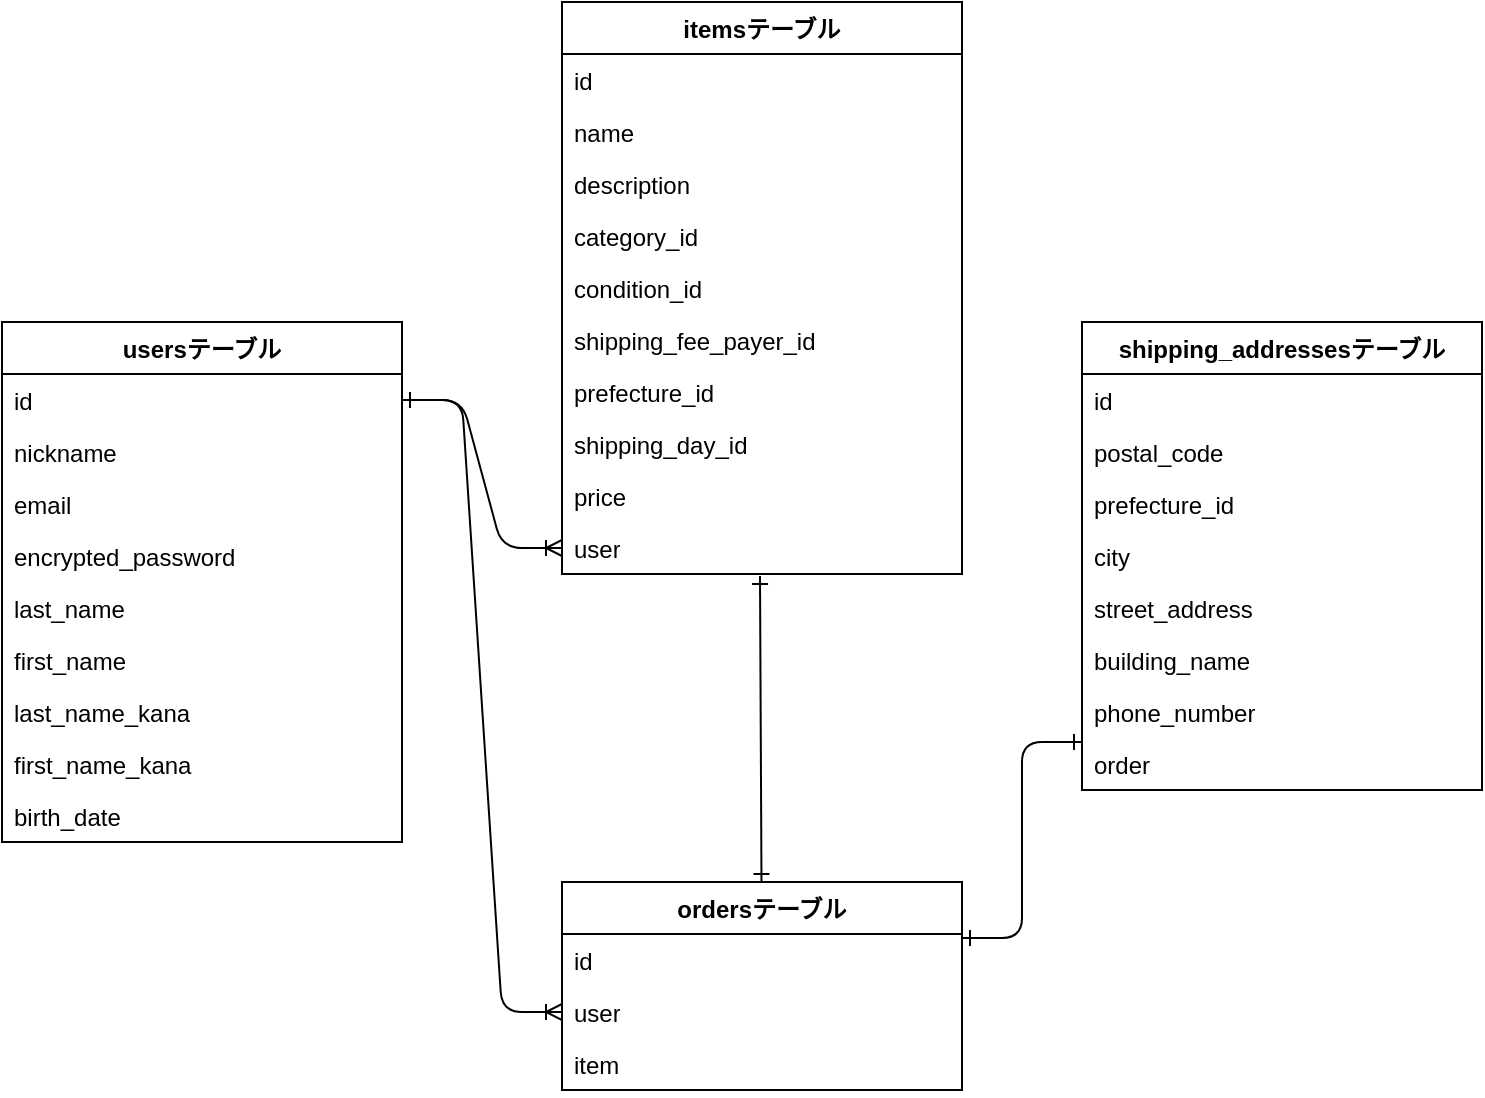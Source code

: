 <mxfile>
    <diagram name="Page-1" id="L-12345">
        <mxGraphModel dx="768" dy="666" grid="1" gridSize="10" guides="1" tooltips="1" connect="1" arrows="1" fold="1" page="1" pageScale="1" pageWidth="827" pageHeight="1169" math="0" shadow="0">
            <root>
                <mxCell id="0"/>
                <mxCell id="1" parent="0"/>
                <mxCell id="users_table" value="usersテーブル" style="swimlane;fontStyle=1;align=center;verticalAlign=top;childLayout=stackLayout;horizontal=1;startSize=26;horizontalStack=0;resizeParent=1;resizeParentMax=0;resizeLast=0;collapsible=1;marginBottom=0;whiteSpace=wrap;html=1;" parent="1" vertex="1">
                    <mxGeometry x="40" y="200" width="200" height="260" as="geometry"/>
                </mxCell>
                <mxCell id="user_id" value="id&amp;nbsp;" style="text;strokeColor=none;fillColor=none;align=left;verticalAlign=top;spacingLeft=4;spacingRight=4;overflow=hidden;rotatable=0;points=[[0,0.5],[1,0.5]];portConstraint=eastwest;whiteSpace=wrap;html=1;" parent="users_table" vertex="1">
                    <mxGeometry y="26" width="200" height="26" as="geometry"/>
                </mxCell>
                <mxCell id="user_nickname" value="nickname" style="text;strokeColor=none;fillColor=none;align=left;verticalAlign=top;spacingLeft=4;spacingRight=4;overflow=hidden;rotatable=0;points=[[0,0.5],[1,0.5]];portConstraint=eastwest;whiteSpace=wrap;html=1;" parent="users_table" vertex="1">
                    <mxGeometry y="52" width="200" height="26" as="geometry"/>
                </mxCell>
                <mxCell id="user_email" value="email" style="text;strokeColor=none;fillColor=none;align=left;verticalAlign=top;spacingLeft=4;spacingRight=4;overflow=hidden;rotatable=0;points=[[0,0.5],[1,0.5]];portConstraint=eastwest;whiteSpace=wrap;html=1;" parent="users_table" vertex="1">
                    <mxGeometry y="78" width="200" height="26" as="geometry"/>
                </mxCell>
                <mxCell id="user_password" value="encrypted_password" style="text;strokeColor=none;fillColor=none;align=left;verticalAlign=top;spacingLeft=4;spacingRight=4;overflow=hidden;rotatable=0;points=[[0,0.5],[1,0.5]];portConstraint=eastwest;whiteSpace=wrap;html=1;" parent="users_table" vertex="1">
                    <mxGeometry y="104" width="200" height="26" as="geometry"/>
                </mxCell>
                <mxCell id="user_last_name" value="last_name" style="text;strokeColor=none;fillColor=none;align=left;verticalAlign=top;spacingLeft=4;spacingRight=4;overflow=hidden;rotatable=0;points=[[0,0.5],[1,0.5]];portConstraint=eastwest;whiteSpace=wrap;html=1;" parent="users_table" vertex="1">
                    <mxGeometry y="130" width="200" height="26" as="geometry"/>
                </mxCell>
                <mxCell id="user_first_name" value="first_name" style="text;strokeColor=none;fillColor=none;align=left;verticalAlign=top;spacingLeft=4;spacingRight=4;overflow=hidden;rotatable=0;points=[[0,0.5],[1,0.5]];portConstraint=eastwest;whiteSpace=wrap;html=1;" parent="users_table" vertex="1">
                    <mxGeometry y="156" width="200" height="26" as="geometry"/>
                </mxCell>
                <mxCell id="user_last_name_kana" value="last_name_kana" style="text;strokeColor=none;fillColor=none;align=left;verticalAlign=top;spacingLeft=4;spacingRight=4;overflow=hidden;rotatable=0;points=[[0,0.5],[1,0.5]];portConstraint=eastwest;whiteSpace=wrap;html=1;" parent="users_table" vertex="1">
                    <mxGeometry y="182" width="200" height="26" as="geometry"/>
                </mxCell>
                <mxCell id="user_first_name_kana" value="first_name_kana" style="text;strokeColor=none;fillColor=none;align=left;verticalAlign=top;spacingLeft=4;spacingRight=4;overflow=hidden;rotatable=0;points=[[0,0.5],[1,0.5]];portConstraint=eastwest;whiteSpace=wrap;html=1;" parent="users_table" vertex="1">
                    <mxGeometry y="208" width="200" height="26" as="geometry"/>
                </mxCell>
                <mxCell id="user_birth_date" value="birth_date" style="text;strokeColor=none;fillColor=none;align=left;verticalAlign=top;spacingLeft=4;spacingRight=4;overflow=hidden;rotatable=0;points=[[0,0.5],[1,0.5]];portConstraint=eastwest;whiteSpace=wrap;html=1;" parent="users_table" vertex="1">
                    <mxGeometry y="234" width="200" height="26" as="geometry"/>
                </mxCell>
                <mxCell id="items_table" value="itemsテーブル" style="swimlane;fontStyle=1;align=center;verticalAlign=top;childLayout=stackLayout;horizontal=1;startSize=26;horizontalStack=0;resizeParent=1;resizeParentMax=0;resizeLast=0;collapsible=1;marginBottom=0;whiteSpace=wrap;html=1;" parent="1" vertex="1">
                    <mxGeometry x="320" y="40" width="200" height="286" as="geometry"/>
                </mxCell>
                <mxCell id="item_id" value="id&amp;nbsp;" style="text;strokeColor=none;fillColor=none;align=left;verticalAlign=top;spacingLeft=4;spacingRight=4;overflow=hidden;rotatable=0;points=[[0,0.5],[1,0.5]];portConstraint=eastwest;whiteSpace=wrap;html=1;" parent="items_table" vertex="1">
                    <mxGeometry y="26" width="200" height="26" as="geometry"/>
                </mxCell>
                <mxCell id="item_name" value="name" style="text;strokeColor=none;fillColor=none;align=left;verticalAlign=top;spacingLeft=4;spacingRight=4;overflow=hidden;rotatable=0;points=[[0,0.5],[1,0.5]];portConstraint=eastwest;whiteSpace=wrap;html=1;" parent="items_table" vertex="1">
                    <mxGeometry y="52" width="200" height="26" as="geometry"/>
                </mxCell>
                <mxCell id="item_description" value="description" style="text;strokeColor=none;fillColor=none;align=left;verticalAlign=top;spacingLeft=4;spacingRight=4;overflow=hidden;rotatable=0;points=[[0,0.5],[1,0.5]];portConstraint=eastwest;whiteSpace=wrap;html=1;" parent="items_table" vertex="1">
                    <mxGeometry y="78" width="200" height="26" as="geometry"/>
                </mxCell>
                <mxCell id="item_category_id" value="category_id" style="text;strokeColor=none;fillColor=none;align=left;verticalAlign=top;spacingLeft=4;spacingRight=4;overflow=hidden;rotatable=0;points=[[0,0.5],[1,0.5]];portConstraint=eastwest;whiteSpace=wrap;html=1;" parent="items_table" vertex="1">
                    <mxGeometry y="104" width="200" height="26" as="geometry"/>
                </mxCell>
                <mxCell id="item_condition_id" value="condition_id" style="text;strokeColor=none;fillColor=none;align=left;verticalAlign=top;spacingLeft=4;spacingRight=4;overflow=hidden;rotatable=0;points=[[0,0.5],[1,0.5]];portConstraint=eastwest;whiteSpace=wrap;html=1;" parent="items_table" vertex="1">
                    <mxGeometry y="130" width="200" height="26" as="geometry"/>
                </mxCell>
                <mxCell id="item_shipping_fee_payer_id" value="shipping_fee_payer_id" style="text;strokeColor=none;fillColor=none;align=left;verticalAlign=top;spacingLeft=4;spacingRight=4;overflow=hidden;rotatable=0;points=[[0,0.5],[1,0.5]];portConstraint=eastwest;whiteSpace=wrap;html=1;" parent="items_table" vertex="1">
                    <mxGeometry y="156" width="200" height="26" as="geometry"/>
                </mxCell>
                <mxCell id="item_prefecture_id" value="prefecture_id" style="text;strokeColor=none;fillColor=none;align=left;verticalAlign=top;spacingLeft=4;spacingRight=4;overflow=hidden;rotatable=0;points=[[0,0.5],[1,0.5]];portConstraint=eastwest;whiteSpace=wrap;html=1;" parent="items_table" vertex="1">
                    <mxGeometry y="182" width="200" height="26" as="geometry"/>
                </mxCell>
                <mxCell id="item_shipping_day_id" value="shipping_day_id" style="text;strokeColor=none;fillColor=none;align=left;verticalAlign=top;spacingLeft=4;spacingRight=4;overflow=hidden;rotatable=0;points=[[0,0.5],[1,0.5]];portConstraint=eastwest;whiteSpace=wrap;html=1;" parent="items_table" vertex="1">
                    <mxGeometry y="208" width="200" height="26" as="geometry"/>
                </mxCell>
                <mxCell id="item_price" value="price" style="text;strokeColor=none;fillColor=none;align=left;verticalAlign=top;spacingLeft=4;spacingRight=4;overflow=hidden;rotatable=0;points=[[0,0.5],[1,0.5]];portConstraint=eastwest;whiteSpace=wrap;html=1;" parent="items_table" vertex="1">
                    <mxGeometry y="234" width="200" height="26" as="geometry"/>
                </mxCell>
                <mxCell id="item_user_id" value="user" style="text;strokeColor=none;fillColor=none;align=left;verticalAlign=top;spacingLeft=4;spacingRight=4;overflow=hidden;rotatable=0;points=[[0,0.5],[1,0.5]];portConstraint=eastwest;whiteSpace=wrap;html=1;" parent="items_table" vertex="1">
                    <mxGeometry y="260" width="200" height="26" as="geometry"/>
                </mxCell>
                <mxCell id="orders_table" value="ordersテーブル" style="swimlane;fontStyle=1;align=center;verticalAlign=top;childLayout=stackLayout;horizontal=1;startSize=26;horizontalStack=0;resizeParent=1;resizeParentMax=0;resizeLast=0;collapsible=1;marginBottom=0;whiteSpace=wrap;html=1;" parent="1" vertex="1">
                    <mxGeometry x="320" y="480" width="200" height="104" as="geometry"/>
                </mxCell>
                <mxCell id="order_id" value="id&amp;nbsp;" style="text;strokeColor=none;fillColor=none;align=left;verticalAlign=top;spacingLeft=4;spacingRight=4;overflow=hidden;rotatable=0;points=[[0,0.5],[1,0.5]];portConstraint=eastwest;whiteSpace=wrap;html=1;" parent="orders_table" vertex="1">
                    <mxGeometry y="26" width="200" height="26" as="geometry"/>
                </mxCell>
                <mxCell id="order_user_id" value="user" style="text;strokeColor=none;fillColor=none;align=left;verticalAlign=top;spacingLeft=4;spacingRight=4;overflow=hidden;rotatable=0;points=[[0,0.5],[1,0.5]];portConstraint=eastwest;whiteSpace=wrap;html=1;" parent="orders_table" vertex="1">
                    <mxGeometry y="52" width="200" height="26" as="geometry"/>
                </mxCell>
                <mxCell id="order_item_id" value="item" style="text;strokeColor=none;fillColor=none;align=left;verticalAlign=top;spacingLeft=4;spacingRight=4;overflow=hidden;rotatable=0;points=[[0,0.5],[1,0.5]];portConstraint=eastwest;whiteSpace=wrap;html=1;" parent="orders_table" vertex="1">
                    <mxGeometry y="78" width="200" height="26" as="geometry"/>
                </mxCell>
                <mxCell id="shipping_addresses_table" value="shipping_addressesテーブル" style="swimlane;fontStyle=1;align=center;verticalAlign=top;childLayout=stackLayout;horizontal=1;startSize=26;horizontalStack=0;resizeParent=1;resizeParentMax=0;resizeLast=0;collapsible=1;marginBottom=0;whiteSpace=wrap;html=1;" parent="1" vertex="1">
                    <mxGeometry x="580" y="200" width="200" height="234" as="geometry"/>
                </mxCell>
                <mxCell id="shipping_address_id" value="id&amp;nbsp;" style="text;strokeColor=none;fillColor=none;align=left;verticalAlign=top;spacingLeft=4;spacingRight=4;overflow=hidden;rotatable=0;points=[[0,0.5],[1,0.5]];portConstraint=eastwest;whiteSpace=wrap;html=1;" parent="shipping_addresses_table" vertex="1">
                    <mxGeometry y="26" width="200" height="26" as="geometry"/>
                </mxCell>
                <mxCell id="shipping_address_postal_code" value="postal_code" style="text;strokeColor=none;fillColor=none;align=left;verticalAlign=top;spacingLeft=4;spacingRight=4;overflow=hidden;rotatable=0;points=[[0,0.5],[1,0.5]];portConstraint=eastwest;whiteSpace=wrap;html=1;" parent="shipping_addresses_table" vertex="1">
                    <mxGeometry y="52" width="200" height="26" as="geometry"/>
                </mxCell>
                <mxCell id="shipping_address_prefecture_id" value="prefecture_id" style="text;strokeColor=none;fillColor=none;align=left;verticalAlign=top;spacingLeft=4;spacingRight=4;overflow=hidden;rotatable=0;points=[[0,0.5],[1,0.5]];portConstraint=eastwest;whiteSpace=wrap;html=1;" parent="shipping_addresses_table" vertex="1">
                    <mxGeometry y="78" width="200" height="26" as="geometry"/>
                </mxCell>
                <mxCell id="shipping_address_city" value="city" style="text;strokeColor=none;fillColor=none;align=left;verticalAlign=top;spacingLeft=4;spacingRight=4;overflow=hidden;rotatable=0;points=[[0,0.5],[1,0.5]];portConstraint=eastwest;whiteSpace=wrap;html=1;" parent="shipping_addresses_table" vertex="1">
                    <mxGeometry y="104" width="200" height="26" as="geometry"/>
                </mxCell>
                <mxCell id="shipping_address_street_address" value="street_address" style="text;strokeColor=none;fillColor=none;align=left;verticalAlign=top;spacingLeft=4;spacingRight=4;overflow=hidden;rotatable=0;points=[[0,0.5],[1,0.5]];portConstraint=eastwest;whiteSpace=wrap;html=1;" parent="shipping_addresses_table" vertex="1">
                    <mxGeometry y="130" width="200" height="26" as="geometry"/>
                </mxCell>
                <mxCell id="shipping_address_building_name" value="building_name" style="text;strokeColor=none;fillColor=none;align=left;verticalAlign=top;spacingLeft=4;spacingRight=4;overflow=hidden;rotatable=0;points=[[0,0.5],[1,0.5]];portConstraint=eastwest;whiteSpace=wrap;html=1;" parent="shipping_addresses_table" vertex="1">
                    <mxGeometry y="156" width="200" height="26" as="geometry"/>
                </mxCell>
                <mxCell id="shipping_address_phone_number" value="phone_number" style="text;strokeColor=none;fillColor=none;align=left;verticalAlign=top;spacingLeft=4;spacingRight=4;overflow=hidden;rotatable=0;points=[[0,0.5],[1,0.5]];portConstraint=eastwest;whiteSpace=wrap;html=1;" parent="shipping_addresses_table" vertex="1">
                    <mxGeometry y="182" width="200" height="26" as="geometry"/>
                </mxCell>
                <mxCell id="shipping_address_order_id" value="order" style="text;strokeColor=none;fillColor=none;align=left;verticalAlign=top;spacingLeft=4;spacingRight=4;overflow=hidden;rotatable=0;points=[[0,0.5],[1,0.5]];portConstraint=eastwest;whiteSpace=wrap;html=1;" parent="shipping_addresses_table" vertex="1">
                    <mxGeometry y="208" width="200" height="26" as="geometry"/>
                </mxCell>
                <mxCell id="rel_user_item" value="" style="edgeStyle=entityRelationEdgeStyle;endArrow=ERoneToMany;startArrow=ERone;endFill=0;startFill=0;html=1;exitX=1;exitY=0.5;exitDx=0;exitDy=0;entryX=0;entryY=0.5;entryDx=0;entryDy=0;" parent="1" source="user_id" target="item_user_id" edge="1">
                    <mxGeometry width="100" height="100" relative="1" as="geometry">
                        <mxPoint x="250" y="213" as="sourcePoint"/>
                        <mxPoint x="310" y="313" as="targetPoint"/>
                    </mxGeometry>
                </mxCell>
                <mxCell id="rel_user_order" value="" style="edgeStyle=entityRelationEdgeStyle;endArrow=ERoneToMany;startArrow=ERone;endFill=0;startFill=0;html=1;exitX=1;exitY=0.5;exitDx=0;exitDy=0;entryX=0;entryY=0.5;entryDx=0;entryDy=0;" parent="1" source="user_id" target="order_user_id" edge="1">
                    <mxGeometry width="100" height="100" relative="1" as="geometry">
                        <mxPoint x="250" y="443" as="sourcePoint"/>
                        <mxPoint x="310" y="543" as="targetPoint"/>
                    </mxGeometry>
                </mxCell>
                <mxCell id="rel_order_shipping" value="" style="edgeStyle=entityRelationEdgeStyle;endArrow=ERone;startArrow=ERone;endFill=0;startFill=0;html=1;exitX=1;exitY=0.5;exitDx=0;exitDy=0;entryX=0;entryY=0.5;entryDx=0;entryDy=0;" parent="1" edge="1">
                    <mxGeometry width="100" height="100" relative="1" as="geometry">
                        <mxPoint x="520" y="508" as="sourcePoint"/>
                        <mxPoint x="580" y="410" as="targetPoint"/>
                    </mxGeometry>
                </mxCell>
                <mxCell id="IY51ld5lcWkjcNPpFvdA-8" style="edgeStyle=none;html=1;entryX=0.495;entryY=1.038;entryDx=0;entryDy=0;entryPerimeter=0;startArrow=ERone;startFill=0;endArrow=ERone;endFill=0;" edge="1" parent="1" source="orders_table" target="item_user_id">
                    <mxGeometry relative="1" as="geometry"/>
                </mxCell>
            </root>
        </mxGraphModel>
    </diagram>
</mxfile>
